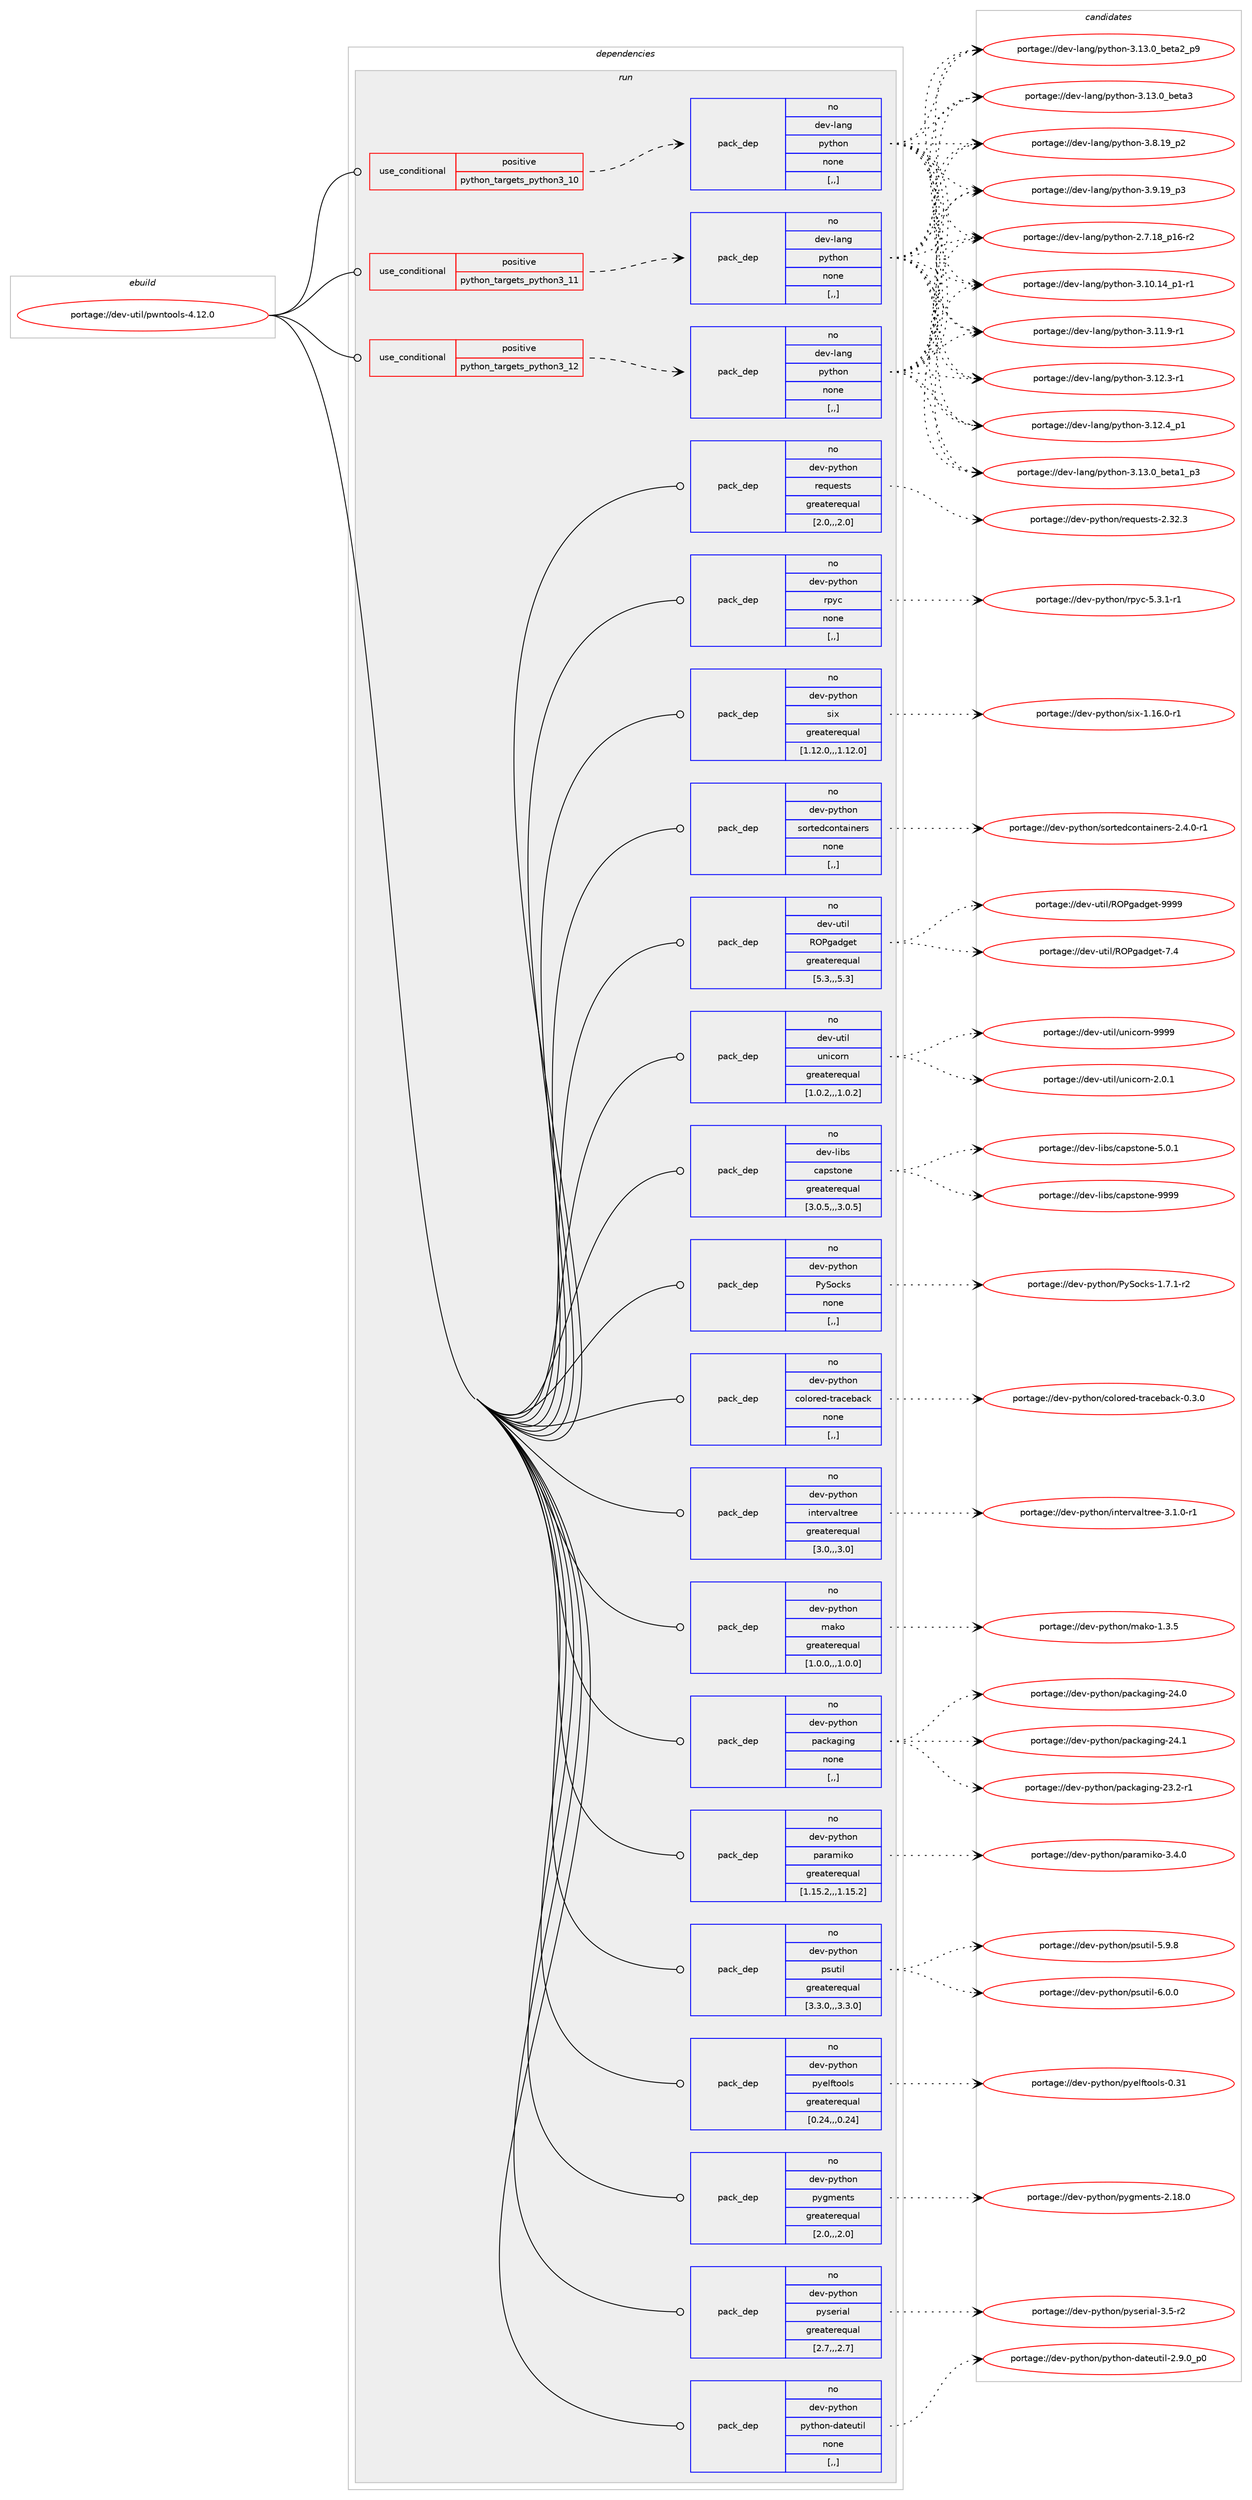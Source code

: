 digraph prolog {

# *************
# Graph options
# *************

newrank=true;
concentrate=true;
compound=true;
graph [rankdir=LR,fontname=Helvetica,fontsize=10,ranksep=1.5];#, ranksep=2.5, nodesep=0.2];
edge  [arrowhead=vee];
node  [fontname=Helvetica,fontsize=10];

# **********
# The ebuild
# **********

subgraph cluster_leftcol {
color=gray;
rank=same;
label=<<i>ebuild</i>>;
id [label="portage://dev-util/pwntools-4.12.0", color=red, width=4, href="../dev-util/pwntools-4.12.0.svg"];
}

# ****************
# The dependencies
# ****************

subgraph cluster_midcol {
color=gray;
label=<<i>dependencies</i>>;
subgraph cluster_compile {
fillcolor="#eeeeee";
style=filled;
label=<<i>compile</i>>;
}
subgraph cluster_compileandrun {
fillcolor="#eeeeee";
style=filled;
label=<<i>compile and run</i>>;
}
subgraph cluster_run {
fillcolor="#eeeeee";
style=filled;
label=<<i>run</i>>;
subgraph cond60122 {
dependency214161 [label=<<TABLE BORDER="0" CELLBORDER="1" CELLSPACING="0" CELLPADDING="4"><TR><TD ROWSPAN="3" CELLPADDING="10">use_conditional</TD></TR><TR><TD>positive</TD></TR><TR><TD>python_targets_python3_10</TD></TR></TABLE>>, shape=none, color=red];
subgraph pack152618 {
dependency214162 [label=<<TABLE BORDER="0" CELLBORDER="1" CELLSPACING="0" CELLPADDING="4" WIDTH="220"><TR><TD ROWSPAN="6" CELLPADDING="30">pack_dep</TD></TR><TR><TD WIDTH="110">no</TD></TR><TR><TD>dev-lang</TD></TR><TR><TD>python</TD></TR><TR><TD>none</TD></TR><TR><TD>[,,]</TD></TR></TABLE>>, shape=none, color=blue];
}
dependency214161:e -> dependency214162:w [weight=20,style="dashed",arrowhead="vee"];
}
id:e -> dependency214161:w [weight=20,style="solid",arrowhead="odot"];
subgraph cond60123 {
dependency214163 [label=<<TABLE BORDER="0" CELLBORDER="1" CELLSPACING="0" CELLPADDING="4"><TR><TD ROWSPAN="3" CELLPADDING="10">use_conditional</TD></TR><TR><TD>positive</TD></TR><TR><TD>python_targets_python3_11</TD></TR></TABLE>>, shape=none, color=red];
subgraph pack152619 {
dependency214164 [label=<<TABLE BORDER="0" CELLBORDER="1" CELLSPACING="0" CELLPADDING="4" WIDTH="220"><TR><TD ROWSPAN="6" CELLPADDING="30">pack_dep</TD></TR><TR><TD WIDTH="110">no</TD></TR><TR><TD>dev-lang</TD></TR><TR><TD>python</TD></TR><TR><TD>none</TD></TR><TR><TD>[,,]</TD></TR></TABLE>>, shape=none, color=blue];
}
dependency214163:e -> dependency214164:w [weight=20,style="dashed",arrowhead="vee"];
}
id:e -> dependency214163:w [weight=20,style="solid",arrowhead="odot"];
subgraph cond60124 {
dependency214165 [label=<<TABLE BORDER="0" CELLBORDER="1" CELLSPACING="0" CELLPADDING="4"><TR><TD ROWSPAN="3" CELLPADDING="10">use_conditional</TD></TR><TR><TD>positive</TD></TR><TR><TD>python_targets_python3_12</TD></TR></TABLE>>, shape=none, color=red];
subgraph pack152620 {
dependency214166 [label=<<TABLE BORDER="0" CELLBORDER="1" CELLSPACING="0" CELLPADDING="4" WIDTH="220"><TR><TD ROWSPAN="6" CELLPADDING="30">pack_dep</TD></TR><TR><TD WIDTH="110">no</TD></TR><TR><TD>dev-lang</TD></TR><TR><TD>python</TD></TR><TR><TD>none</TD></TR><TR><TD>[,,]</TD></TR></TABLE>>, shape=none, color=blue];
}
dependency214165:e -> dependency214166:w [weight=20,style="dashed",arrowhead="vee"];
}
id:e -> dependency214165:w [weight=20,style="solid",arrowhead="odot"];
subgraph pack152621 {
dependency214167 [label=<<TABLE BORDER="0" CELLBORDER="1" CELLSPACING="0" CELLPADDING="4" WIDTH="220"><TR><TD ROWSPAN="6" CELLPADDING="30">pack_dep</TD></TR><TR><TD WIDTH="110">no</TD></TR><TR><TD>dev-libs</TD></TR><TR><TD>capstone</TD></TR><TR><TD>greaterequal</TD></TR><TR><TD>[3.0.5,,,3.0.5]</TD></TR></TABLE>>, shape=none, color=blue];
}
id:e -> dependency214167:w [weight=20,style="solid",arrowhead="odot"];
subgraph pack152622 {
dependency214168 [label=<<TABLE BORDER="0" CELLBORDER="1" CELLSPACING="0" CELLPADDING="4" WIDTH="220"><TR><TD ROWSPAN="6" CELLPADDING="30">pack_dep</TD></TR><TR><TD WIDTH="110">no</TD></TR><TR><TD>dev-python</TD></TR><TR><TD>PySocks</TD></TR><TR><TD>none</TD></TR><TR><TD>[,,]</TD></TR></TABLE>>, shape=none, color=blue];
}
id:e -> dependency214168:w [weight=20,style="solid",arrowhead="odot"];
subgraph pack152623 {
dependency214169 [label=<<TABLE BORDER="0" CELLBORDER="1" CELLSPACING="0" CELLPADDING="4" WIDTH="220"><TR><TD ROWSPAN="6" CELLPADDING="30">pack_dep</TD></TR><TR><TD WIDTH="110">no</TD></TR><TR><TD>dev-python</TD></TR><TR><TD>colored-traceback</TD></TR><TR><TD>none</TD></TR><TR><TD>[,,]</TD></TR></TABLE>>, shape=none, color=blue];
}
id:e -> dependency214169:w [weight=20,style="solid",arrowhead="odot"];
subgraph pack152624 {
dependency214170 [label=<<TABLE BORDER="0" CELLBORDER="1" CELLSPACING="0" CELLPADDING="4" WIDTH="220"><TR><TD ROWSPAN="6" CELLPADDING="30">pack_dep</TD></TR><TR><TD WIDTH="110">no</TD></TR><TR><TD>dev-python</TD></TR><TR><TD>intervaltree</TD></TR><TR><TD>greaterequal</TD></TR><TR><TD>[3.0,,,3.0]</TD></TR></TABLE>>, shape=none, color=blue];
}
id:e -> dependency214170:w [weight=20,style="solid",arrowhead="odot"];
subgraph pack152625 {
dependency214171 [label=<<TABLE BORDER="0" CELLBORDER="1" CELLSPACING="0" CELLPADDING="4" WIDTH="220"><TR><TD ROWSPAN="6" CELLPADDING="30">pack_dep</TD></TR><TR><TD WIDTH="110">no</TD></TR><TR><TD>dev-python</TD></TR><TR><TD>mako</TD></TR><TR><TD>greaterequal</TD></TR><TR><TD>[1.0.0,,,1.0.0]</TD></TR></TABLE>>, shape=none, color=blue];
}
id:e -> dependency214171:w [weight=20,style="solid",arrowhead="odot"];
subgraph pack152626 {
dependency214172 [label=<<TABLE BORDER="0" CELLBORDER="1" CELLSPACING="0" CELLPADDING="4" WIDTH="220"><TR><TD ROWSPAN="6" CELLPADDING="30">pack_dep</TD></TR><TR><TD WIDTH="110">no</TD></TR><TR><TD>dev-python</TD></TR><TR><TD>packaging</TD></TR><TR><TD>none</TD></TR><TR><TD>[,,]</TD></TR></TABLE>>, shape=none, color=blue];
}
id:e -> dependency214172:w [weight=20,style="solid",arrowhead="odot"];
subgraph pack152627 {
dependency214173 [label=<<TABLE BORDER="0" CELLBORDER="1" CELLSPACING="0" CELLPADDING="4" WIDTH="220"><TR><TD ROWSPAN="6" CELLPADDING="30">pack_dep</TD></TR><TR><TD WIDTH="110">no</TD></TR><TR><TD>dev-python</TD></TR><TR><TD>paramiko</TD></TR><TR><TD>greaterequal</TD></TR><TR><TD>[1.15.2,,,1.15.2]</TD></TR></TABLE>>, shape=none, color=blue];
}
id:e -> dependency214173:w [weight=20,style="solid",arrowhead="odot"];
subgraph pack152628 {
dependency214174 [label=<<TABLE BORDER="0" CELLBORDER="1" CELLSPACING="0" CELLPADDING="4" WIDTH="220"><TR><TD ROWSPAN="6" CELLPADDING="30">pack_dep</TD></TR><TR><TD WIDTH="110">no</TD></TR><TR><TD>dev-python</TD></TR><TR><TD>psutil</TD></TR><TR><TD>greaterequal</TD></TR><TR><TD>[3.3.0,,,3.3.0]</TD></TR></TABLE>>, shape=none, color=blue];
}
id:e -> dependency214174:w [weight=20,style="solid",arrowhead="odot"];
subgraph pack152629 {
dependency214175 [label=<<TABLE BORDER="0" CELLBORDER="1" CELLSPACING="0" CELLPADDING="4" WIDTH="220"><TR><TD ROWSPAN="6" CELLPADDING="30">pack_dep</TD></TR><TR><TD WIDTH="110">no</TD></TR><TR><TD>dev-python</TD></TR><TR><TD>pyelftools</TD></TR><TR><TD>greaterequal</TD></TR><TR><TD>[0.24,,,0.24]</TD></TR></TABLE>>, shape=none, color=blue];
}
id:e -> dependency214175:w [weight=20,style="solid",arrowhead="odot"];
subgraph pack152630 {
dependency214176 [label=<<TABLE BORDER="0" CELLBORDER="1" CELLSPACING="0" CELLPADDING="4" WIDTH="220"><TR><TD ROWSPAN="6" CELLPADDING="30">pack_dep</TD></TR><TR><TD WIDTH="110">no</TD></TR><TR><TD>dev-python</TD></TR><TR><TD>pygments</TD></TR><TR><TD>greaterequal</TD></TR><TR><TD>[2.0,,,2.0]</TD></TR></TABLE>>, shape=none, color=blue];
}
id:e -> dependency214176:w [weight=20,style="solid",arrowhead="odot"];
subgraph pack152631 {
dependency214177 [label=<<TABLE BORDER="0" CELLBORDER="1" CELLSPACING="0" CELLPADDING="4" WIDTH="220"><TR><TD ROWSPAN="6" CELLPADDING="30">pack_dep</TD></TR><TR><TD WIDTH="110">no</TD></TR><TR><TD>dev-python</TD></TR><TR><TD>pyserial</TD></TR><TR><TD>greaterequal</TD></TR><TR><TD>[2.7,,,2.7]</TD></TR></TABLE>>, shape=none, color=blue];
}
id:e -> dependency214177:w [weight=20,style="solid",arrowhead="odot"];
subgraph pack152632 {
dependency214178 [label=<<TABLE BORDER="0" CELLBORDER="1" CELLSPACING="0" CELLPADDING="4" WIDTH="220"><TR><TD ROWSPAN="6" CELLPADDING="30">pack_dep</TD></TR><TR><TD WIDTH="110">no</TD></TR><TR><TD>dev-python</TD></TR><TR><TD>python-dateutil</TD></TR><TR><TD>none</TD></TR><TR><TD>[,,]</TD></TR></TABLE>>, shape=none, color=blue];
}
id:e -> dependency214178:w [weight=20,style="solid",arrowhead="odot"];
subgraph pack152633 {
dependency214179 [label=<<TABLE BORDER="0" CELLBORDER="1" CELLSPACING="0" CELLPADDING="4" WIDTH="220"><TR><TD ROWSPAN="6" CELLPADDING="30">pack_dep</TD></TR><TR><TD WIDTH="110">no</TD></TR><TR><TD>dev-python</TD></TR><TR><TD>requests</TD></TR><TR><TD>greaterequal</TD></TR><TR><TD>[2.0,,,2.0]</TD></TR></TABLE>>, shape=none, color=blue];
}
id:e -> dependency214179:w [weight=20,style="solid",arrowhead="odot"];
subgraph pack152634 {
dependency214180 [label=<<TABLE BORDER="0" CELLBORDER="1" CELLSPACING="0" CELLPADDING="4" WIDTH="220"><TR><TD ROWSPAN="6" CELLPADDING="30">pack_dep</TD></TR><TR><TD WIDTH="110">no</TD></TR><TR><TD>dev-python</TD></TR><TR><TD>rpyc</TD></TR><TR><TD>none</TD></TR><TR><TD>[,,]</TD></TR></TABLE>>, shape=none, color=blue];
}
id:e -> dependency214180:w [weight=20,style="solid",arrowhead="odot"];
subgraph pack152635 {
dependency214181 [label=<<TABLE BORDER="0" CELLBORDER="1" CELLSPACING="0" CELLPADDING="4" WIDTH="220"><TR><TD ROWSPAN="6" CELLPADDING="30">pack_dep</TD></TR><TR><TD WIDTH="110">no</TD></TR><TR><TD>dev-python</TD></TR><TR><TD>six</TD></TR><TR><TD>greaterequal</TD></TR><TR><TD>[1.12.0,,,1.12.0]</TD></TR></TABLE>>, shape=none, color=blue];
}
id:e -> dependency214181:w [weight=20,style="solid",arrowhead="odot"];
subgraph pack152636 {
dependency214182 [label=<<TABLE BORDER="0" CELLBORDER="1" CELLSPACING="0" CELLPADDING="4" WIDTH="220"><TR><TD ROWSPAN="6" CELLPADDING="30">pack_dep</TD></TR><TR><TD WIDTH="110">no</TD></TR><TR><TD>dev-python</TD></TR><TR><TD>sortedcontainers</TD></TR><TR><TD>none</TD></TR><TR><TD>[,,]</TD></TR></TABLE>>, shape=none, color=blue];
}
id:e -> dependency214182:w [weight=20,style="solid",arrowhead="odot"];
subgraph pack152637 {
dependency214183 [label=<<TABLE BORDER="0" CELLBORDER="1" CELLSPACING="0" CELLPADDING="4" WIDTH="220"><TR><TD ROWSPAN="6" CELLPADDING="30">pack_dep</TD></TR><TR><TD WIDTH="110">no</TD></TR><TR><TD>dev-util</TD></TR><TR><TD>ROPgadget</TD></TR><TR><TD>greaterequal</TD></TR><TR><TD>[5.3,,,5.3]</TD></TR></TABLE>>, shape=none, color=blue];
}
id:e -> dependency214183:w [weight=20,style="solid",arrowhead="odot"];
subgraph pack152638 {
dependency214184 [label=<<TABLE BORDER="0" CELLBORDER="1" CELLSPACING="0" CELLPADDING="4" WIDTH="220"><TR><TD ROWSPAN="6" CELLPADDING="30">pack_dep</TD></TR><TR><TD WIDTH="110">no</TD></TR><TR><TD>dev-util</TD></TR><TR><TD>unicorn</TD></TR><TR><TD>greaterequal</TD></TR><TR><TD>[1.0.2,,,1.0.2]</TD></TR></TABLE>>, shape=none, color=blue];
}
id:e -> dependency214184:w [weight=20,style="solid",arrowhead="odot"];
}
}

# **************
# The candidates
# **************

subgraph cluster_choices {
rank=same;
color=gray;
label=<<i>candidates</i>>;

subgraph choice152618 {
color=black;
nodesep=1;
choice100101118451089711010347112121116104111110455046554649569511249544511450 [label="portage://dev-lang/python-2.7.18_p16-r2", color=red, width=4,href="../dev-lang/python-2.7.18_p16-r2.svg"];
choice100101118451089711010347112121116104111110455146494846495295112494511449 [label="portage://dev-lang/python-3.10.14_p1-r1", color=red, width=4,href="../dev-lang/python-3.10.14_p1-r1.svg"];
choice100101118451089711010347112121116104111110455146494946574511449 [label="portage://dev-lang/python-3.11.9-r1", color=red, width=4,href="../dev-lang/python-3.11.9-r1.svg"];
choice100101118451089711010347112121116104111110455146495046514511449 [label="portage://dev-lang/python-3.12.3-r1", color=red, width=4,href="../dev-lang/python-3.12.3-r1.svg"];
choice100101118451089711010347112121116104111110455146495046529511249 [label="portage://dev-lang/python-3.12.4_p1", color=red, width=4,href="../dev-lang/python-3.12.4_p1.svg"];
choice10010111845108971101034711212111610411111045514649514648959810111697499511251 [label="portage://dev-lang/python-3.13.0_beta1_p3", color=red, width=4,href="../dev-lang/python-3.13.0_beta1_p3.svg"];
choice10010111845108971101034711212111610411111045514649514648959810111697509511257 [label="portage://dev-lang/python-3.13.0_beta2_p9", color=red, width=4,href="../dev-lang/python-3.13.0_beta2_p9.svg"];
choice1001011184510897110103471121211161041111104551464951464895981011169751 [label="portage://dev-lang/python-3.13.0_beta3", color=red, width=4,href="../dev-lang/python-3.13.0_beta3.svg"];
choice100101118451089711010347112121116104111110455146564649579511250 [label="portage://dev-lang/python-3.8.19_p2", color=red, width=4,href="../dev-lang/python-3.8.19_p2.svg"];
choice100101118451089711010347112121116104111110455146574649579511251 [label="portage://dev-lang/python-3.9.19_p3", color=red, width=4,href="../dev-lang/python-3.9.19_p3.svg"];
dependency214162:e -> choice100101118451089711010347112121116104111110455046554649569511249544511450:w [style=dotted,weight="100"];
dependency214162:e -> choice100101118451089711010347112121116104111110455146494846495295112494511449:w [style=dotted,weight="100"];
dependency214162:e -> choice100101118451089711010347112121116104111110455146494946574511449:w [style=dotted,weight="100"];
dependency214162:e -> choice100101118451089711010347112121116104111110455146495046514511449:w [style=dotted,weight="100"];
dependency214162:e -> choice100101118451089711010347112121116104111110455146495046529511249:w [style=dotted,weight="100"];
dependency214162:e -> choice10010111845108971101034711212111610411111045514649514648959810111697499511251:w [style=dotted,weight="100"];
dependency214162:e -> choice10010111845108971101034711212111610411111045514649514648959810111697509511257:w [style=dotted,weight="100"];
dependency214162:e -> choice1001011184510897110103471121211161041111104551464951464895981011169751:w [style=dotted,weight="100"];
dependency214162:e -> choice100101118451089711010347112121116104111110455146564649579511250:w [style=dotted,weight="100"];
dependency214162:e -> choice100101118451089711010347112121116104111110455146574649579511251:w [style=dotted,weight="100"];
}
subgraph choice152619 {
color=black;
nodesep=1;
choice100101118451089711010347112121116104111110455046554649569511249544511450 [label="portage://dev-lang/python-2.7.18_p16-r2", color=red, width=4,href="../dev-lang/python-2.7.18_p16-r2.svg"];
choice100101118451089711010347112121116104111110455146494846495295112494511449 [label="portage://dev-lang/python-3.10.14_p1-r1", color=red, width=4,href="../dev-lang/python-3.10.14_p1-r1.svg"];
choice100101118451089711010347112121116104111110455146494946574511449 [label="portage://dev-lang/python-3.11.9-r1", color=red, width=4,href="../dev-lang/python-3.11.9-r1.svg"];
choice100101118451089711010347112121116104111110455146495046514511449 [label="portage://dev-lang/python-3.12.3-r1", color=red, width=4,href="../dev-lang/python-3.12.3-r1.svg"];
choice100101118451089711010347112121116104111110455146495046529511249 [label="portage://dev-lang/python-3.12.4_p1", color=red, width=4,href="../dev-lang/python-3.12.4_p1.svg"];
choice10010111845108971101034711212111610411111045514649514648959810111697499511251 [label="portage://dev-lang/python-3.13.0_beta1_p3", color=red, width=4,href="../dev-lang/python-3.13.0_beta1_p3.svg"];
choice10010111845108971101034711212111610411111045514649514648959810111697509511257 [label="portage://dev-lang/python-3.13.0_beta2_p9", color=red, width=4,href="../dev-lang/python-3.13.0_beta2_p9.svg"];
choice1001011184510897110103471121211161041111104551464951464895981011169751 [label="portage://dev-lang/python-3.13.0_beta3", color=red, width=4,href="../dev-lang/python-3.13.0_beta3.svg"];
choice100101118451089711010347112121116104111110455146564649579511250 [label="portage://dev-lang/python-3.8.19_p2", color=red, width=4,href="../dev-lang/python-3.8.19_p2.svg"];
choice100101118451089711010347112121116104111110455146574649579511251 [label="portage://dev-lang/python-3.9.19_p3", color=red, width=4,href="../dev-lang/python-3.9.19_p3.svg"];
dependency214164:e -> choice100101118451089711010347112121116104111110455046554649569511249544511450:w [style=dotted,weight="100"];
dependency214164:e -> choice100101118451089711010347112121116104111110455146494846495295112494511449:w [style=dotted,weight="100"];
dependency214164:e -> choice100101118451089711010347112121116104111110455146494946574511449:w [style=dotted,weight="100"];
dependency214164:e -> choice100101118451089711010347112121116104111110455146495046514511449:w [style=dotted,weight="100"];
dependency214164:e -> choice100101118451089711010347112121116104111110455146495046529511249:w [style=dotted,weight="100"];
dependency214164:e -> choice10010111845108971101034711212111610411111045514649514648959810111697499511251:w [style=dotted,weight="100"];
dependency214164:e -> choice10010111845108971101034711212111610411111045514649514648959810111697509511257:w [style=dotted,weight="100"];
dependency214164:e -> choice1001011184510897110103471121211161041111104551464951464895981011169751:w [style=dotted,weight="100"];
dependency214164:e -> choice100101118451089711010347112121116104111110455146564649579511250:w [style=dotted,weight="100"];
dependency214164:e -> choice100101118451089711010347112121116104111110455146574649579511251:w [style=dotted,weight="100"];
}
subgraph choice152620 {
color=black;
nodesep=1;
choice100101118451089711010347112121116104111110455046554649569511249544511450 [label="portage://dev-lang/python-2.7.18_p16-r2", color=red, width=4,href="../dev-lang/python-2.7.18_p16-r2.svg"];
choice100101118451089711010347112121116104111110455146494846495295112494511449 [label="portage://dev-lang/python-3.10.14_p1-r1", color=red, width=4,href="../dev-lang/python-3.10.14_p1-r1.svg"];
choice100101118451089711010347112121116104111110455146494946574511449 [label="portage://dev-lang/python-3.11.9-r1", color=red, width=4,href="../dev-lang/python-3.11.9-r1.svg"];
choice100101118451089711010347112121116104111110455146495046514511449 [label="portage://dev-lang/python-3.12.3-r1", color=red, width=4,href="../dev-lang/python-3.12.3-r1.svg"];
choice100101118451089711010347112121116104111110455146495046529511249 [label="portage://dev-lang/python-3.12.4_p1", color=red, width=4,href="../dev-lang/python-3.12.4_p1.svg"];
choice10010111845108971101034711212111610411111045514649514648959810111697499511251 [label="portage://dev-lang/python-3.13.0_beta1_p3", color=red, width=4,href="../dev-lang/python-3.13.0_beta1_p3.svg"];
choice10010111845108971101034711212111610411111045514649514648959810111697509511257 [label="portage://dev-lang/python-3.13.0_beta2_p9", color=red, width=4,href="../dev-lang/python-3.13.0_beta2_p9.svg"];
choice1001011184510897110103471121211161041111104551464951464895981011169751 [label="portage://dev-lang/python-3.13.0_beta3", color=red, width=4,href="../dev-lang/python-3.13.0_beta3.svg"];
choice100101118451089711010347112121116104111110455146564649579511250 [label="portage://dev-lang/python-3.8.19_p2", color=red, width=4,href="../dev-lang/python-3.8.19_p2.svg"];
choice100101118451089711010347112121116104111110455146574649579511251 [label="portage://dev-lang/python-3.9.19_p3", color=red, width=4,href="../dev-lang/python-3.9.19_p3.svg"];
dependency214166:e -> choice100101118451089711010347112121116104111110455046554649569511249544511450:w [style=dotted,weight="100"];
dependency214166:e -> choice100101118451089711010347112121116104111110455146494846495295112494511449:w [style=dotted,weight="100"];
dependency214166:e -> choice100101118451089711010347112121116104111110455146494946574511449:w [style=dotted,weight="100"];
dependency214166:e -> choice100101118451089711010347112121116104111110455146495046514511449:w [style=dotted,weight="100"];
dependency214166:e -> choice100101118451089711010347112121116104111110455146495046529511249:w [style=dotted,weight="100"];
dependency214166:e -> choice10010111845108971101034711212111610411111045514649514648959810111697499511251:w [style=dotted,weight="100"];
dependency214166:e -> choice10010111845108971101034711212111610411111045514649514648959810111697509511257:w [style=dotted,weight="100"];
dependency214166:e -> choice1001011184510897110103471121211161041111104551464951464895981011169751:w [style=dotted,weight="100"];
dependency214166:e -> choice100101118451089711010347112121116104111110455146564649579511250:w [style=dotted,weight="100"];
dependency214166:e -> choice100101118451089711010347112121116104111110455146574649579511251:w [style=dotted,weight="100"];
}
subgraph choice152621 {
color=black;
nodesep=1;
choice1001011184510810598115479997112115116111110101455346484649 [label="portage://dev-libs/capstone-5.0.1", color=red, width=4,href="../dev-libs/capstone-5.0.1.svg"];
choice10010111845108105981154799971121151161111101014557575757 [label="portage://dev-libs/capstone-9999", color=red, width=4,href="../dev-libs/capstone-9999.svg"];
dependency214167:e -> choice1001011184510810598115479997112115116111110101455346484649:w [style=dotted,weight="100"];
dependency214167:e -> choice10010111845108105981154799971121151161111101014557575757:w [style=dotted,weight="100"];
}
subgraph choice152622 {
color=black;
nodesep=1;
choice10010111845112121116104111110478012183111991071154549465546494511450 [label="portage://dev-python/PySocks-1.7.1-r2", color=red, width=4,href="../dev-python/PySocks-1.7.1-r2.svg"];
dependency214168:e -> choice10010111845112121116104111110478012183111991071154549465546494511450:w [style=dotted,weight="100"];
}
subgraph choice152623 {
color=black;
nodesep=1;
choice100101118451121211161041111104799111108111114101100451161149799101989799107454846514648 [label="portage://dev-python/colored-traceback-0.3.0", color=red, width=4,href="../dev-python/colored-traceback-0.3.0.svg"];
dependency214169:e -> choice100101118451121211161041111104799111108111114101100451161149799101989799107454846514648:w [style=dotted,weight="100"];
}
subgraph choice152624 {
color=black;
nodesep=1;
choice1001011184511212111610411111047105110116101114118971081161141011014551464946484511449 [label="portage://dev-python/intervaltree-3.1.0-r1", color=red, width=4,href="../dev-python/intervaltree-3.1.0-r1.svg"];
dependency214170:e -> choice1001011184511212111610411111047105110116101114118971081161141011014551464946484511449:w [style=dotted,weight="100"];
}
subgraph choice152625 {
color=black;
nodesep=1;
choice100101118451121211161041111104710997107111454946514653 [label="portage://dev-python/mako-1.3.5", color=red, width=4,href="../dev-python/mako-1.3.5.svg"];
dependency214171:e -> choice100101118451121211161041111104710997107111454946514653:w [style=dotted,weight="100"];
}
subgraph choice152626 {
color=black;
nodesep=1;
choice100101118451121211161041111104711297991079710310511010345505146504511449 [label="portage://dev-python/packaging-23.2-r1", color=red, width=4,href="../dev-python/packaging-23.2-r1.svg"];
choice10010111845112121116104111110471129799107971031051101034550524648 [label="portage://dev-python/packaging-24.0", color=red, width=4,href="../dev-python/packaging-24.0.svg"];
choice10010111845112121116104111110471129799107971031051101034550524649 [label="portage://dev-python/packaging-24.1", color=red, width=4,href="../dev-python/packaging-24.1.svg"];
dependency214172:e -> choice100101118451121211161041111104711297991079710310511010345505146504511449:w [style=dotted,weight="100"];
dependency214172:e -> choice10010111845112121116104111110471129799107971031051101034550524648:w [style=dotted,weight="100"];
dependency214172:e -> choice10010111845112121116104111110471129799107971031051101034550524649:w [style=dotted,weight="100"];
}
subgraph choice152627 {
color=black;
nodesep=1;
choice10010111845112121116104111110471129711497109105107111455146524648 [label="portage://dev-python/paramiko-3.4.0", color=red, width=4,href="../dev-python/paramiko-3.4.0.svg"];
dependency214173:e -> choice10010111845112121116104111110471129711497109105107111455146524648:w [style=dotted,weight="100"];
}
subgraph choice152628 {
color=black;
nodesep=1;
choice1001011184511212111610411111047112115117116105108455346574656 [label="portage://dev-python/psutil-5.9.8", color=red, width=4,href="../dev-python/psutil-5.9.8.svg"];
choice1001011184511212111610411111047112115117116105108455446484648 [label="portage://dev-python/psutil-6.0.0", color=red, width=4,href="../dev-python/psutil-6.0.0.svg"];
dependency214174:e -> choice1001011184511212111610411111047112115117116105108455346574656:w [style=dotted,weight="100"];
dependency214174:e -> choice1001011184511212111610411111047112115117116105108455446484648:w [style=dotted,weight="100"];
}
subgraph choice152629 {
color=black;
nodesep=1;
choice10010111845112121116104111110471121211011081021161111111081154548465149 [label="portage://dev-python/pyelftools-0.31", color=red, width=4,href="../dev-python/pyelftools-0.31.svg"];
dependency214175:e -> choice10010111845112121116104111110471121211011081021161111111081154548465149:w [style=dotted,weight="100"];
}
subgraph choice152630 {
color=black;
nodesep=1;
choice100101118451121211161041111104711212110310910111011611545504649564648 [label="portage://dev-python/pygments-2.18.0", color=red, width=4,href="../dev-python/pygments-2.18.0.svg"];
dependency214176:e -> choice100101118451121211161041111104711212110310910111011611545504649564648:w [style=dotted,weight="100"];
}
subgraph choice152631 {
color=black;
nodesep=1;
choice100101118451121211161041111104711212111510111410597108455146534511450 [label="portage://dev-python/pyserial-3.5-r2", color=red, width=4,href="../dev-python/pyserial-3.5-r2.svg"];
dependency214177:e -> choice100101118451121211161041111104711212111510111410597108455146534511450:w [style=dotted,weight="100"];
}
subgraph choice152632 {
color=black;
nodesep=1;
choice100101118451121211161041111104711212111610411111045100971161011171161051084550465746489511248 [label="portage://dev-python/python-dateutil-2.9.0_p0", color=red, width=4,href="../dev-python/python-dateutil-2.9.0_p0.svg"];
dependency214178:e -> choice100101118451121211161041111104711212111610411111045100971161011171161051084550465746489511248:w [style=dotted,weight="100"];
}
subgraph choice152633 {
color=black;
nodesep=1;
choice100101118451121211161041111104711410111311710111511611545504651504651 [label="portage://dev-python/requests-2.32.3", color=red, width=4,href="../dev-python/requests-2.32.3.svg"];
dependency214179:e -> choice100101118451121211161041111104711410111311710111511611545504651504651:w [style=dotted,weight="100"];
}
subgraph choice152634 {
color=black;
nodesep=1;
choice1001011184511212111610411111047114112121994553465146494511449 [label="portage://dev-python/rpyc-5.3.1-r1", color=red, width=4,href="../dev-python/rpyc-5.3.1-r1.svg"];
dependency214180:e -> choice1001011184511212111610411111047114112121994553465146494511449:w [style=dotted,weight="100"];
}
subgraph choice152635 {
color=black;
nodesep=1;
choice1001011184511212111610411111047115105120454946495446484511449 [label="portage://dev-python/six-1.16.0-r1", color=red, width=4,href="../dev-python/six-1.16.0-r1.svg"];
dependency214181:e -> choice1001011184511212111610411111047115105120454946495446484511449:w [style=dotted,weight="100"];
}
subgraph choice152636 {
color=black;
nodesep=1;
choice100101118451121211161041111104711511111411610110099111110116971051101011141154550465246484511449 [label="portage://dev-python/sortedcontainers-2.4.0-r1", color=red, width=4,href="../dev-python/sortedcontainers-2.4.0-r1.svg"];
dependency214182:e -> choice100101118451121211161041111104711511111411610110099111110116971051101011141154550465246484511449:w [style=dotted,weight="100"];
}
subgraph choice152637 {
color=black;
nodesep=1;
choice10010111845117116105108478279801039710010310111645554652 [label="portage://dev-util/ROPgadget-7.4", color=red, width=4,href="../dev-util/ROPgadget-7.4.svg"];
choice1001011184511711610510847827980103971001031011164557575757 [label="portage://dev-util/ROPgadget-9999", color=red, width=4,href="../dev-util/ROPgadget-9999.svg"];
dependency214183:e -> choice10010111845117116105108478279801039710010310111645554652:w [style=dotted,weight="100"];
dependency214183:e -> choice1001011184511711610510847827980103971001031011164557575757:w [style=dotted,weight="100"];
}
subgraph choice152638 {
color=black;
nodesep=1;
choice100101118451171161051084711711010599111114110455046484649 [label="portage://dev-util/unicorn-2.0.1", color=red, width=4,href="../dev-util/unicorn-2.0.1.svg"];
choice1001011184511711610510847117110105991111141104557575757 [label="portage://dev-util/unicorn-9999", color=red, width=4,href="../dev-util/unicorn-9999.svg"];
dependency214184:e -> choice100101118451171161051084711711010599111114110455046484649:w [style=dotted,weight="100"];
dependency214184:e -> choice1001011184511711610510847117110105991111141104557575757:w [style=dotted,weight="100"];
}
}

}

